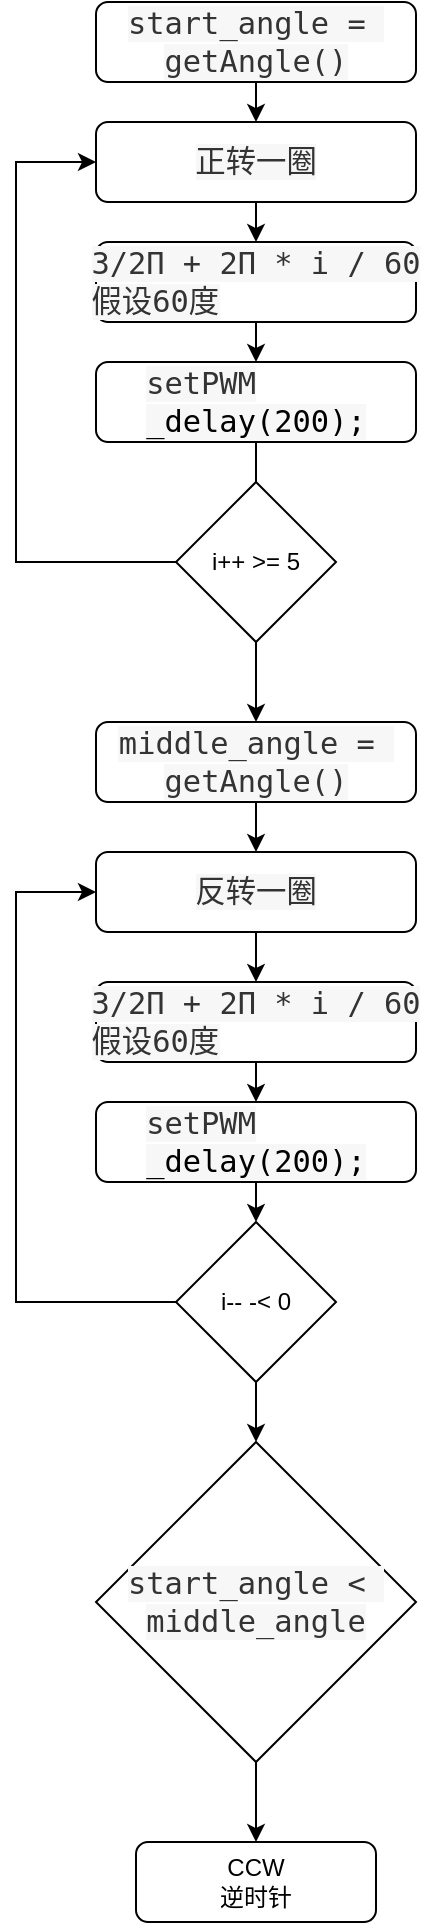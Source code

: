 <mxfile version="24.8.4">
  <diagram name="编码器校准" id="xJbsjqbS6_cpSzp8TfTc">
    <mxGraphModel dx="954" dy="558" grid="1" gridSize="10" guides="1" tooltips="1" connect="1" arrows="1" fold="1" page="1" pageScale="1" pageWidth="827" pageHeight="1169" math="0" shadow="0">
      <root>
        <mxCell id="0" />
        <mxCell id="1" parent="0" />
        <mxCell id="xKhOxyHbj1bSHCMPvie2-8" style="edgeStyle=orthogonalEdgeStyle;rounded=0;orthogonalLoop=1;jettySize=auto;html=1;exitX=0.5;exitY=1;exitDx=0;exitDy=0;entryX=0.5;entryY=0;entryDx=0;entryDy=0;" edge="1" parent="1" source="xKhOxyHbj1bSHCMPvie2-1" target="xKhOxyHbj1bSHCMPvie2-2">
          <mxGeometry relative="1" as="geometry" />
        </mxCell>
        <mxCell id="xKhOxyHbj1bSHCMPvie2-1" value="&lt;span style=&quot;color: rgb(51, 51, 51); font-family: Inconsolata, Consolas, Menlo, Monaco, &amp;quot;Andale Mono WT&amp;quot;, &amp;quot;Andale Mono&amp;quot;, &amp;quot;Lucida Console&amp;quot;, &amp;quot;DejaVu Sans Mono&amp;quot;, &amp;quot;Bitstream Vera Sans Mono&amp;quot;, &amp;quot;Courier New&amp;quot;, Courier, monospace; font-size: 15.2px; text-align: left; white-space: pre; background-color: rgb(247, 247, 247);&quot;&gt;start_angle = &lt;/span&gt;&lt;div&gt;&lt;span style=&quot;color: rgb(51, 51, 51); font-family: Inconsolata, Consolas, Menlo, Monaco, &amp;quot;Andale Mono WT&amp;quot;, &amp;quot;Andale Mono&amp;quot;, &amp;quot;Lucida Console&amp;quot;, &amp;quot;DejaVu Sans Mono&amp;quot;, &amp;quot;Bitstream Vera Sans Mono&amp;quot;, &amp;quot;Courier New&amp;quot;, Courier, monospace; font-size: 15.2px; text-align: left; white-space: pre; background-color: rgb(247, 247, 247);&quot;&gt;getAngle()&lt;/span&gt;&lt;/div&gt;" style="rounded=1;whiteSpace=wrap;html=1;" vertex="1" parent="1">
          <mxGeometry x="160" y="160" width="160" height="40" as="geometry" />
        </mxCell>
        <mxCell id="xKhOxyHbj1bSHCMPvie2-7" style="edgeStyle=orthogonalEdgeStyle;rounded=0;orthogonalLoop=1;jettySize=auto;html=1;exitX=0.5;exitY=1;exitDx=0;exitDy=0;entryX=0.5;entryY=0;entryDx=0;entryDy=0;" edge="1" parent="1" source="xKhOxyHbj1bSHCMPvie2-2" target="xKhOxyHbj1bSHCMPvie2-3">
          <mxGeometry relative="1" as="geometry" />
        </mxCell>
        <mxCell id="xKhOxyHbj1bSHCMPvie2-2" value="&lt;div style=&quot;text-align: left;&quot;&gt;&lt;font face=&quot;Inconsolata, Consolas, Menlo, Monaco, Andale Mono WT, Andale Mono, Lucida Console, DejaVu Sans Mono, Bitstream Vera Sans Mono, Courier New, Courier, monospace&quot; color=&quot;#333333&quot;&gt;&lt;span style=&quot;font-size: 15.2px; white-space: pre; background-color: rgb(247, 247, 247);&quot;&gt;正转一圈&lt;/span&gt;&lt;/font&gt;&lt;/div&gt;" style="rounded=1;whiteSpace=wrap;html=1;" vertex="1" parent="1">
          <mxGeometry x="160" y="220" width="160" height="40" as="geometry" />
        </mxCell>
        <mxCell id="xKhOxyHbj1bSHCMPvie2-9" style="edgeStyle=orthogonalEdgeStyle;rounded=0;orthogonalLoop=1;jettySize=auto;html=1;exitX=0.5;exitY=1;exitDx=0;exitDy=0;entryX=0.5;entryY=0;entryDx=0;entryDy=0;" edge="1" parent="1" source="xKhOxyHbj1bSHCMPvie2-3" target="xKhOxyHbj1bSHCMPvie2-4">
          <mxGeometry relative="1" as="geometry" />
        </mxCell>
        <mxCell id="xKhOxyHbj1bSHCMPvie2-3" value="&lt;div style=&quot;text-align: left;&quot;&gt;&lt;font face=&quot;Inconsolata, Consolas, Menlo, Monaco, Andale Mono WT, Andale Mono, Lucida Console, DejaVu Sans Mono, Bitstream Vera Sans Mono, Courier New, Courier, monospace&quot; color=&quot;#333333&quot;&gt;&lt;span style=&quot;font-size: 15.2px; white-space: pre; background-color: rgb(247, 247, 247);&quot;&gt;3/2Π + 2Π * i / 60&lt;/span&gt;&lt;/font&gt;&lt;/div&gt;&lt;div style=&quot;text-align: left;&quot;&gt;&lt;font face=&quot;Inconsolata, Consolas, Menlo, Monaco, Andale Mono WT, Andale Mono, Lucida Console, DejaVu Sans Mono, Bitstream Vera Sans Mono, Courier New, Courier, monospace&quot; color=&quot;#333333&quot;&gt;&lt;span style=&quot;font-size: 15.2px; white-space: pre; background-color: rgb(247, 247, 247);&quot;&gt;假设60度&lt;/span&gt;&lt;/font&gt;&lt;/div&gt;" style="rounded=1;whiteSpace=wrap;html=1;" vertex="1" parent="1">
          <mxGeometry x="160" y="280" width="160" height="40" as="geometry" />
        </mxCell>
        <mxCell id="xKhOxyHbj1bSHCMPvie2-10" style="edgeStyle=orthogonalEdgeStyle;rounded=0;orthogonalLoop=1;jettySize=auto;html=1;exitX=0.5;exitY=1;exitDx=0;exitDy=0;entryX=0.5;entryY=0;entryDx=0;entryDy=0;" edge="1" parent="1" source="xKhOxyHbj1bSHCMPvie2-4">
          <mxGeometry relative="1" as="geometry">
            <mxPoint x="240" y="480" as="targetPoint" />
          </mxGeometry>
        </mxCell>
        <mxCell id="xKhOxyHbj1bSHCMPvie2-4" value="&lt;div style=&quot;text-align: left;&quot;&gt;&lt;font face=&quot;Inconsolata, Consolas, Menlo, Monaco, Andale Mono WT, Andale Mono, Lucida Console, DejaVu Sans Mono, Bitstream Vera Sans Mono, Courier New, Courier, monospace&quot; color=&quot;#333333&quot;&gt;&lt;span style=&quot;font-size: 15.2px; white-space: pre; background-color: rgb(247, 247, 247);&quot;&gt;setPWM&lt;/span&gt;&lt;/font&gt;&lt;/div&gt;&lt;div style=&quot;text-align: left;&quot;&gt;&lt;span style=&quot;box-sizing: inherit; font-size: 15.2px; -webkit-tap-highlight-color: rgba(0, 0, 0, 0); text-size-adjust: none; scrollbar-color: hsla(var(--mono-hue), var(--mono-saturation), 50%, 0.3) hsla(var(--mono-hue), var(--mono-saturation), 50%, 0.1); scrollbar-width: thin; color: var(--code-theme-function); font-family: Inconsolata, Consolas, Menlo, Monaco, &amp;quot;Andale Mono WT&amp;quot;, &amp;quot;Andale Mono&amp;quot;, &amp;quot;Lucida Console&amp;quot;, &amp;quot;DejaVu Sans Mono&amp;quot;, &amp;quot;Bitstream Vera Sans Mono&amp;quot;, &amp;quot;Courier New&amp;quot;, Courier, monospace; white-space: pre; background-color: rgb(247, 247, 247);&quot; class=&quot;token function&quot;&gt;_delay&lt;/span&gt;&lt;span style=&quot;box-sizing: inherit; font-size: 15.2px; -webkit-tap-highlight-color: rgba(0, 0, 0, 0); text-size-adjust: none; scrollbar-color: hsla(var(--mono-hue), var(--mono-saturation), 50%, 0.3) hsla(var(--mono-hue), var(--mono-saturation), 50%, 0.1); scrollbar-width: thin; color: var(--code-theme-punctuation); font-family: Inconsolata, Consolas, Menlo, Monaco, &amp;quot;Andale Mono WT&amp;quot;, &amp;quot;Andale Mono&amp;quot;, &amp;quot;Lucida Console&amp;quot;, &amp;quot;DejaVu Sans Mono&amp;quot;, &amp;quot;Bitstream Vera Sans Mono&amp;quot;, &amp;quot;Courier New&amp;quot;, Courier, monospace; white-space: pre; background-color: rgb(247, 247, 247);&quot; class=&quot;token punctuation&quot;&gt;(&lt;/span&gt;&lt;span style=&quot;box-sizing: inherit; font-size: 15.2px; -webkit-tap-highlight-color: rgba(0, 0, 0, 0); text-size-adjust: none; scrollbar-color: hsla(var(--mono-hue), var(--mono-saturation), 50%, 0.3) hsla(var(--mono-hue), var(--mono-saturation), 50%, 0.1); scrollbar-width: thin; color: var(--code-theme-tag); font-family: Inconsolata, Consolas, Menlo, Monaco, &amp;quot;Andale Mono WT&amp;quot;, &amp;quot;Andale Mono&amp;quot;, &amp;quot;Lucida Console&amp;quot;, &amp;quot;DejaVu Sans Mono&amp;quot;, &amp;quot;Bitstream Vera Sans Mono&amp;quot;, &amp;quot;Courier New&amp;quot;, Courier, monospace; white-space: pre; background-color: rgb(247, 247, 247);&quot; class=&quot;token number&quot;&gt;200&lt;/span&gt;&lt;span style=&quot;box-sizing: inherit; font-size: 15.2px; -webkit-tap-highlight-color: rgba(0, 0, 0, 0); text-size-adjust: none; scrollbar-color: hsla(var(--mono-hue), var(--mono-saturation), 50%, 0.3) hsla(var(--mono-hue), var(--mono-saturation), 50%, 0.1); scrollbar-width: thin; color: var(--code-theme-punctuation); font-family: Inconsolata, Consolas, Menlo, Monaco, &amp;quot;Andale Mono WT&amp;quot;, &amp;quot;Andale Mono&amp;quot;, &amp;quot;Lucida Console&amp;quot;, &amp;quot;DejaVu Sans Mono&amp;quot;, &amp;quot;Bitstream Vera Sans Mono&amp;quot;, &amp;quot;Courier New&amp;quot;, Courier, monospace; white-space: pre; background-color: rgb(247, 247, 247);&quot; class=&quot;token punctuation&quot;&gt;)&lt;/span&gt;&lt;span style=&quot;box-sizing: inherit; font-size: 15.2px; -webkit-tap-highlight-color: rgba(0, 0, 0, 0); text-size-adjust: none; scrollbar-color: hsla(var(--mono-hue), var(--mono-saturation), 50%, 0.3) hsla(var(--mono-hue), var(--mono-saturation), 50%, 0.1); scrollbar-width: thin; color: var(--code-theme-punctuation); font-family: Inconsolata, Consolas, Menlo, Monaco, &amp;quot;Andale Mono WT&amp;quot;, &amp;quot;Andale Mono&amp;quot;, &amp;quot;Lucida Console&amp;quot;, &amp;quot;DejaVu Sans Mono&amp;quot;, &amp;quot;Bitstream Vera Sans Mono&amp;quot;, &amp;quot;Courier New&amp;quot;, Courier, monospace; white-space: pre; background-color: rgb(247, 247, 247);&quot; class=&quot;token punctuation&quot;&gt;;&lt;/span&gt;&lt;font face=&quot;Inconsolata, Consolas, Menlo, Monaco, Andale Mono WT, Andale Mono, Lucida Console, DejaVu Sans Mono, Bitstream Vera Sans Mono, Courier New, Courier, monospace&quot; color=&quot;#333333&quot;&gt;&lt;span style=&quot;font-size: 15.2px; white-space: pre; background-color: rgb(247, 247, 247);&quot;&gt;&lt;/span&gt;&lt;/font&gt;&lt;/div&gt;" style="rounded=1;whiteSpace=wrap;html=1;" vertex="1" parent="1">
          <mxGeometry x="160" y="340" width="160" height="40" as="geometry" />
        </mxCell>
        <mxCell id="xKhOxyHbj1bSHCMPvie2-6" style="edgeStyle=orthogonalEdgeStyle;rounded=0;orthogonalLoop=1;jettySize=auto;html=1;entryX=0;entryY=0.5;entryDx=0;entryDy=0;exitX=0;exitY=0.5;exitDx=0;exitDy=0;" edge="1" parent="1" source="xKhOxyHbj1bSHCMPvie2-11" target="xKhOxyHbj1bSHCMPvie2-2">
          <mxGeometry relative="1" as="geometry">
            <mxPoint x="160" y="500" as="sourcePoint" />
            <Array as="points">
              <mxPoint x="120" y="440" />
              <mxPoint x="120" y="240" />
            </Array>
          </mxGeometry>
        </mxCell>
        <mxCell id="xKhOxyHbj1bSHCMPvie2-13" style="edgeStyle=orthogonalEdgeStyle;rounded=0;orthogonalLoop=1;jettySize=auto;html=1;exitX=0.5;exitY=1;exitDx=0;exitDy=0;entryX=0.5;entryY=0;entryDx=0;entryDy=0;" edge="1" parent="1" source="xKhOxyHbj1bSHCMPvie2-11" target="xKhOxyHbj1bSHCMPvie2-12">
          <mxGeometry relative="1" as="geometry" />
        </mxCell>
        <mxCell id="xKhOxyHbj1bSHCMPvie2-11" value="i++ &amp;gt;= 5" style="rhombus;whiteSpace=wrap;html=1;" vertex="1" parent="1">
          <mxGeometry x="200" y="400" width="80" height="80" as="geometry" />
        </mxCell>
        <mxCell id="xKhOxyHbj1bSHCMPvie2-15" style="edgeStyle=orthogonalEdgeStyle;rounded=0;orthogonalLoop=1;jettySize=auto;html=1;exitX=0.5;exitY=1;exitDx=0;exitDy=0;" edge="1" parent="1" source="xKhOxyHbj1bSHCMPvie2-12" target="xKhOxyHbj1bSHCMPvie2-14">
          <mxGeometry relative="1" as="geometry" />
        </mxCell>
        <mxCell id="xKhOxyHbj1bSHCMPvie2-12" value="&lt;span style=&quot;color: rgb(51, 51, 51); font-family: Inconsolata, Consolas, Menlo, Monaco, &amp;quot;Andale Mono WT&amp;quot;, &amp;quot;Andale Mono&amp;quot;, &amp;quot;Lucida Console&amp;quot;, &amp;quot;DejaVu Sans Mono&amp;quot;, &amp;quot;Bitstream Vera Sans Mono&amp;quot;, &amp;quot;Courier New&amp;quot;, Courier, monospace; font-size: 15.2px; text-align: left; white-space: pre; background-color: rgb(247, 247, 247);&quot;&gt;middle_angle = &lt;/span&gt;&lt;div&gt;&lt;span style=&quot;color: rgb(51, 51, 51); font-family: Inconsolata, Consolas, Menlo, Monaco, &amp;quot;Andale Mono WT&amp;quot;, &amp;quot;Andale Mono&amp;quot;, &amp;quot;Lucida Console&amp;quot;, &amp;quot;DejaVu Sans Mono&amp;quot;, &amp;quot;Bitstream Vera Sans Mono&amp;quot;, &amp;quot;Courier New&amp;quot;, Courier, monospace; font-size: 15.2px; text-align: left; white-space: pre; background-color: rgb(247, 247, 247);&quot;&gt;getAngle()&lt;/span&gt;&lt;/div&gt;" style="rounded=1;whiteSpace=wrap;html=1;" vertex="1" parent="1">
          <mxGeometry x="160" y="520" width="160" height="40" as="geometry" />
        </mxCell>
        <mxCell id="xKhOxyHbj1bSHCMPvie2-17" style="edgeStyle=orthogonalEdgeStyle;rounded=0;orthogonalLoop=1;jettySize=auto;html=1;exitX=0.5;exitY=1;exitDx=0;exitDy=0;" edge="1" parent="1" source="xKhOxyHbj1bSHCMPvie2-14" target="xKhOxyHbj1bSHCMPvie2-16">
          <mxGeometry relative="1" as="geometry" />
        </mxCell>
        <mxCell id="xKhOxyHbj1bSHCMPvie2-14" value="&lt;div style=&quot;text-align: left;&quot;&gt;&lt;font face=&quot;Inconsolata, Consolas, Menlo, Monaco, Andale Mono WT, Andale Mono, Lucida Console, DejaVu Sans Mono, Bitstream Vera Sans Mono, Courier New, Courier, monospace&quot; color=&quot;#333333&quot;&gt;&lt;span style=&quot;font-size: 15.2px; white-space: pre; background-color: rgb(247, 247, 247);&quot;&gt;反转一圈&lt;/span&gt;&lt;/font&gt;&lt;/div&gt;" style="rounded=1;whiteSpace=wrap;html=1;" vertex="1" parent="1">
          <mxGeometry x="160" y="585" width="160" height="40" as="geometry" />
        </mxCell>
        <mxCell id="xKhOxyHbj1bSHCMPvie2-19" style="edgeStyle=orthogonalEdgeStyle;rounded=0;orthogonalLoop=1;jettySize=auto;html=1;exitX=0.5;exitY=1;exitDx=0;exitDy=0;entryX=0.5;entryY=0;entryDx=0;entryDy=0;" edge="1" parent="1" source="xKhOxyHbj1bSHCMPvie2-16" target="xKhOxyHbj1bSHCMPvie2-18">
          <mxGeometry relative="1" as="geometry" />
        </mxCell>
        <mxCell id="xKhOxyHbj1bSHCMPvie2-16" value="&lt;div style=&quot;text-align: left;&quot;&gt;&lt;font face=&quot;Inconsolata, Consolas, Menlo, Monaco, Andale Mono WT, Andale Mono, Lucida Console, DejaVu Sans Mono, Bitstream Vera Sans Mono, Courier New, Courier, monospace&quot; color=&quot;#333333&quot;&gt;&lt;span style=&quot;font-size: 15.2px; white-space: pre; background-color: rgb(247, 247, 247);&quot;&gt;3/2Π + 2Π * i / 60&lt;/span&gt;&lt;/font&gt;&lt;/div&gt;&lt;div style=&quot;text-align: left;&quot;&gt;&lt;font face=&quot;Inconsolata, Consolas, Menlo, Monaco, Andale Mono WT, Andale Mono, Lucida Console, DejaVu Sans Mono, Bitstream Vera Sans Mono, Courier New, Courier, monospace&quot; color=&quot;#333333&quot;&gt;&lt;span style=&quot;font-size: 15.2px; white-space: pre; background-color: rgb(247, 247, 247);&quot;&gt;假设60度&lt;/span&gt;&lt;/font&gt;&lt;/div&gt;" style="rounded=1;whiteSpace=wrap;html=1;" vertex="1" parent="1">
          <mxGeometry x="160" y="650" width="160" height="40" as="geometry" />
        </mxCell>
        <mxCell id="xKhOxyHbj1bSHCMPvie2-21" style="edgeStyle=orthogonalEdgeStyle;rounded=0;orthogonalLoop=1;jettySize=auto;html=1;exitX=0.5;exitY=1;exitDx=0;exitDy=0;entryX=0.5;entryY=0;entryDx=0;entryDy=0;" edge="1" parent="1" source="xKhOxyHbj1bSHCMPvie2-18" target="xKhOxyHbj1bSHCMPvie2-20">
          <mxGeometry relative="1" as="geometry" />
        </mxCell>
        <mxCell id="xKhOxyHbj1bSHCMPvie2-18" value="&lt;div style=&quot;text-align: left;&quot;&gt;&lt;font face=&quot;Inconsolata, Consolas, Menlo, Monaco, Andale Mono WT, Andale Mono, Lucida Console, DejaVu Sans Mono, Bitstream Vera Sans Mono, Courier New, Courier, monospace&quot; color=&quot;#333333&quot;&gt;&lt;span style=&quot;font-size: 15.2px; white-space: pre; background-color: rgb(247, 247, 247);&quot;&gt;setPWM&lt;/span&gt;&lt;/font&gt;&lt;/div&gt;&lt;div style=&quot;text-align: left;&quot;&gt;&lt;span style=&quot;box-sizing: inherit; font-size: 15.2px; -webkit-tap-highlight-color: rgba(0, 0, 0, 0); text-size-adjust: none; scrollbar-color: hsla(var(--mono-hue), var(--mono-saturation), 50%, 0.3) hsla(var(--mono-hue), var(--mono-saturation), 50%, 0.1); scrollbar-width: thin; color: var(--code-theme-function); font-family: Inconsolata, Consolas, Menlo, Monaco, &amp;quot;Andale Mono WT&amp;quot;, &amp;quot;Andale Mono&amp;quot;, &amp;quot;Lucida Console&amp;quot;, &amp;quot;DejaVu Sans Mono&amp;quot;, &amp;quot;Bitstream Vera Sans Mono&amp;quot;, &amp;quot;Courier New&amp;quot;, Courier, monospace; white-space: pre; background-color: rgb(247, 247, 247);&quot; class=&quot;token function&quot;&gt;_delay&lt;/span&gt;&lt;span style=&quot;box-sizing: inherit; font-size: 15.2px; -webkit-tap-highlight-color: rgba(0, 0, 0, 0); text-size-adjust: none; scrollbar-color: hsla(var(--mono-hue), var(--mono-saturation), 50%, 0.3) hsla(var(--mono-hue), var(--mono-saturation), 50%, 0.1); scrollbar-width: thin; color: var(--code-theme-punctuation); font-family: Inconsolata, Consolas, Menlo, Monaco, &amp;quot;Andale Mono WT&amp;quot;, &amp;quot;Andale Mono&amp;quot;, &amp;quot;Lucida Console&amp;quot;, &amp;quot;DejaVu Sans Mono&amp;quot;, &amp;quot;Bitstream Vera Sans Mono&amp;quot;, &amp;quot;Courier New&amp;quot;, Courier, monospace; white-space: pre; background-color: rgb(247, 247, 247);&quot; class=&quot;token punctuation&quot;&gt;(&lt;/span&gt;&lt;span style=&quot;box-sizing: inherit; font-size: 15.2px; -webkit-tap-highlight-color: rgba(0, 0, 0, 0); text-size-adjust: none; scrollbar-color: hsla(var(--mono-hue), var(--mono-saturation), 50%, 0.3) hsla(var(--mono-hue), var(--mono-saturation), 50%, 0.1); scrollbar-width: thin; color: var(--code-theme-tag); font-family: Inconsolata, Consolas, Menlo, Monaco, &amp;quot;Andale Mono WT&amp;quot;, &amp;quot;Andale Mono&amp;quot;, &amp;quot;Lucida Console&amp;quot;, &amp;quot;DejaVu Sans Mono&amp;quot;, &amp;quot;Bitstream Vera Sans Mono&amp;quot;, &amp;quot;Courier New&amp;quot;, Courier, monospace; white-space: pre; background-color: rgb(247, 247, 247);&quot; class=&quot;token number&quot;&gt;200&lt;/span&gt;&lt;span style=&quot;box-sizing: inherit; font-size: 15.2px; -webkit-tap-highlight-color: rgba(0, 0, 0, 0); text-size-adjust: none; scrollbar-color: hsla(var(--mono-hue), var(--mono-saturation), 50%, 0.3) hsla(var(--mono-hue), var(--mono-saturation), 50%, 0.1); scrollbar-width: thin; color: var(--code-theme-punctuation); font-family: Inconsolata, Consolas, Menlo, Monaco, &amp;quot;Andale Mono WT&amp;quot;, &amp;quot;Andale Mono&amp;quot;, &amp;quot;Lucida Console&amp;quot;, &amp;quot;DejaVu Sans Mono&amp;quot;, &amp;quot;Bitstream Vera Sans Mono&amp;quot;, &amp;quot;Courier New&amp;quot;, Courier, monospace; white-space: pre; background-color: rgb(247, 247, 247);&quot; class=&quot;token punctuation&quot;&gt;)&lt;/span&gt;&lt;span style=&quot;box-sizing: inherit; font-size: 15.2px; -webkit-tap-highlight-color: rgba(0, 0, 0, 0); text-size-adjust: none; scrollbar-color: hsla(var(--mono-hue), var(--mono-saturation), 50%, 0.3) hsla(var(--mono-hue), var(--mono-saturation), 50%, 0.1); scrollbar-width: thin; color: var(--code-theme-punctuation); font-family: Inconsolata, Consolas, Menlo, Monaco, &amp;quot;Andale Mono WT&amp;quot;, &amp;quot;Andale Mono&amp;quot;, &amp;quot;Lucida Console&amp;quot;, &amp;quot;DejaVu Sans Mono&amp;quot;, &amp;quot;Bitstream Vera Sans Mono&amp;quot;, &amp;quot;Courier New&amp;quot;, Courier, monospace; white-space: pre; background-color: rgb(247, 247, 247);&quot; class=&quot;token punctuation&quot;&gt;;&lt;/span&gt;&lt;font face=&quot;Inconsolata, Consolas, Menlo, Monaco, Andale Mono WT, Andale Mono, Lucida Console, DejaVu Sans Mono, Bitstream Vera Sans Mono, Courier New, Courier, monospace&quot; color=&quot;#333333&quot;&gt;&lt;span style=&quot;font-size: 15.2px; white-space: pre; background-color: rgb(247, 247, 247);&quot;&gt;&lt;/span&gt;&lt;/font&gt;&lt;/div&gt;" style="rounded=1;whiteSpace=wrap;html=1;" vertex="1" parent="1">
          <mxGeometry x="160" y="710" width="160" height="40" as="geometry" />
        </mxCell>
        <mxCell id="xKhOxyHbj1bSHCMPvie2-23" style="edgeStyle=orthogonalEdgeStyle;rounded=0;orthogonalLoop=1;jettySize=auto;html=1;exitX=0;exitY=0.5;exitDx=0;exitDy=0;entryX=0;entryY=0.5;entryDx=0;entryDy=0;" edge="1" parent="1" source="xKhOxyHbj1bSHCMPvie2-20" target="xKhOxyHbj1bSHCMPvie2-14">
          <mxGeometry relative="1" as="geometry">
            <Array as="points">
              <mxPoint x="120" y="810" />
              <mxPoint x="120" y="605" />
            </Array>
          </mxGeometry>
        </mxCell>
        <mxCell id="xKhOxyHbj1bSHCMPvie2-27" style="edgeStyle=orthogonalEdgeStyle;rounded=0;orthogonalLoop=1;jettySize=auto;html=1;exitX=0.5;exitY=1;exitDx=0;exitDy=0;entryX=0.5;entryY=0;entryDx=0;entryDy=0;" edge="1" parent="1" source="xKhOxyHbj1bSHCMPvie2-20" target="xKhOxyHbj1bSHCMPvie2-24">
          <mxGeometry relative="1" as="geometry" />
        </mxCell>
        <mxCell id="xKhOxyHbj1bSHCMPvie2-20" value="i-- -&amp;lt; 0" style="rhombus;whiteSpace=wrap;html=1;" vertex="1" parent="1">
          <mxGeometry x="200" y="770" width="80" height="80" as="geometry" />
        </mxCell>
        <mxCell id="xKhOxyHbj1bSHCMPvie2-26" style="edgeStyle=orthogonalEdgeStyle;rounded=0;orthogonalLoop=1;jettySize=auto;html=1;exitX=0.5;exitY=1;exitDx=0;exitDy=0;entryX=0.5;entryY=0;entryDx=0;entryDy=0;" edge="1" parent="1" source="xKhOxyHbj1bSHCMPvie2-24" target="xKhOxyHbj1bSHCMPvie2-25">
          <mxGeometry relative="1" as="geometry" />
        </mxCell>
        <mxCell id="xKhOxyHbj1bSHCMPvie2-24" value="&lt;span style=&quot;color: rgb(51, 51, 51); font-family: Inconsolata, Consolas, Menlo, Monaco, &amp;quot;Andale Mono WT&amp;quot;, &amp;quot;Andale Mono&amp;quot;, &amp;quot;Lucida Console&amp;quot;, &amp;quot;DejaVu Sans Mono&amp;quot;, &amp;quot;Bitstream Vera Sans Mono&amp;quot;, &amp;quot;Courier New&amp;quot;, Courier, monospace; font-size: 15.2px; text-align: left; white-space: pre; background-color: rgb(247, 247, 247);&quot;&gt;start_angle &amp;lt; &lt;/span&gt;&lt;div&gt;&lt;span style=&quot;color: rgb(51, 51, 51); font-family: Inconsolata, Consolas, Menlo, Monaco, &amp;quot;Andale Mono WT&amp;quot;, &amp;quot;Andale Mono&amp;quot;, &amp;quot;Lucida Console&amp;quot;, &amp;quot;DejaVu Sans Mono&amp;quot;, &amp;quot;Bitstream Vera Sans Mono&amp;quot;, &amp;quot;Courier New&amp;quot;, Courier, monospace; font-size: 15.2px; text-align: left; white-space: pre; background-color: rgb(247, 247, 247);&quot;&gt;middle_angle&lt;/span&gt;&lt;/div&gt;" style="rhombus;whiteSpace=wrap;html=1;" vertex="1" parent="1">
          <mxGeometry x="160" y="880" width="160" height="160" as="geometry" />
        </mxCell>
        <mxCell id="xKhOxyHbj1bSHCMPvie2-25" value="CCW&lt;div&gt;逆时针&lt;/div&gt;" style="rounded=1;whiteSpace=wrap;html=1;" vertex="1" parent="1">
          <mxGeometry x="180" y="1080" width="120" height="40" as="geometry" />
        </mxCell>
      </root>
    </mxGraphModel>
  </diagram>
</mxfile>
